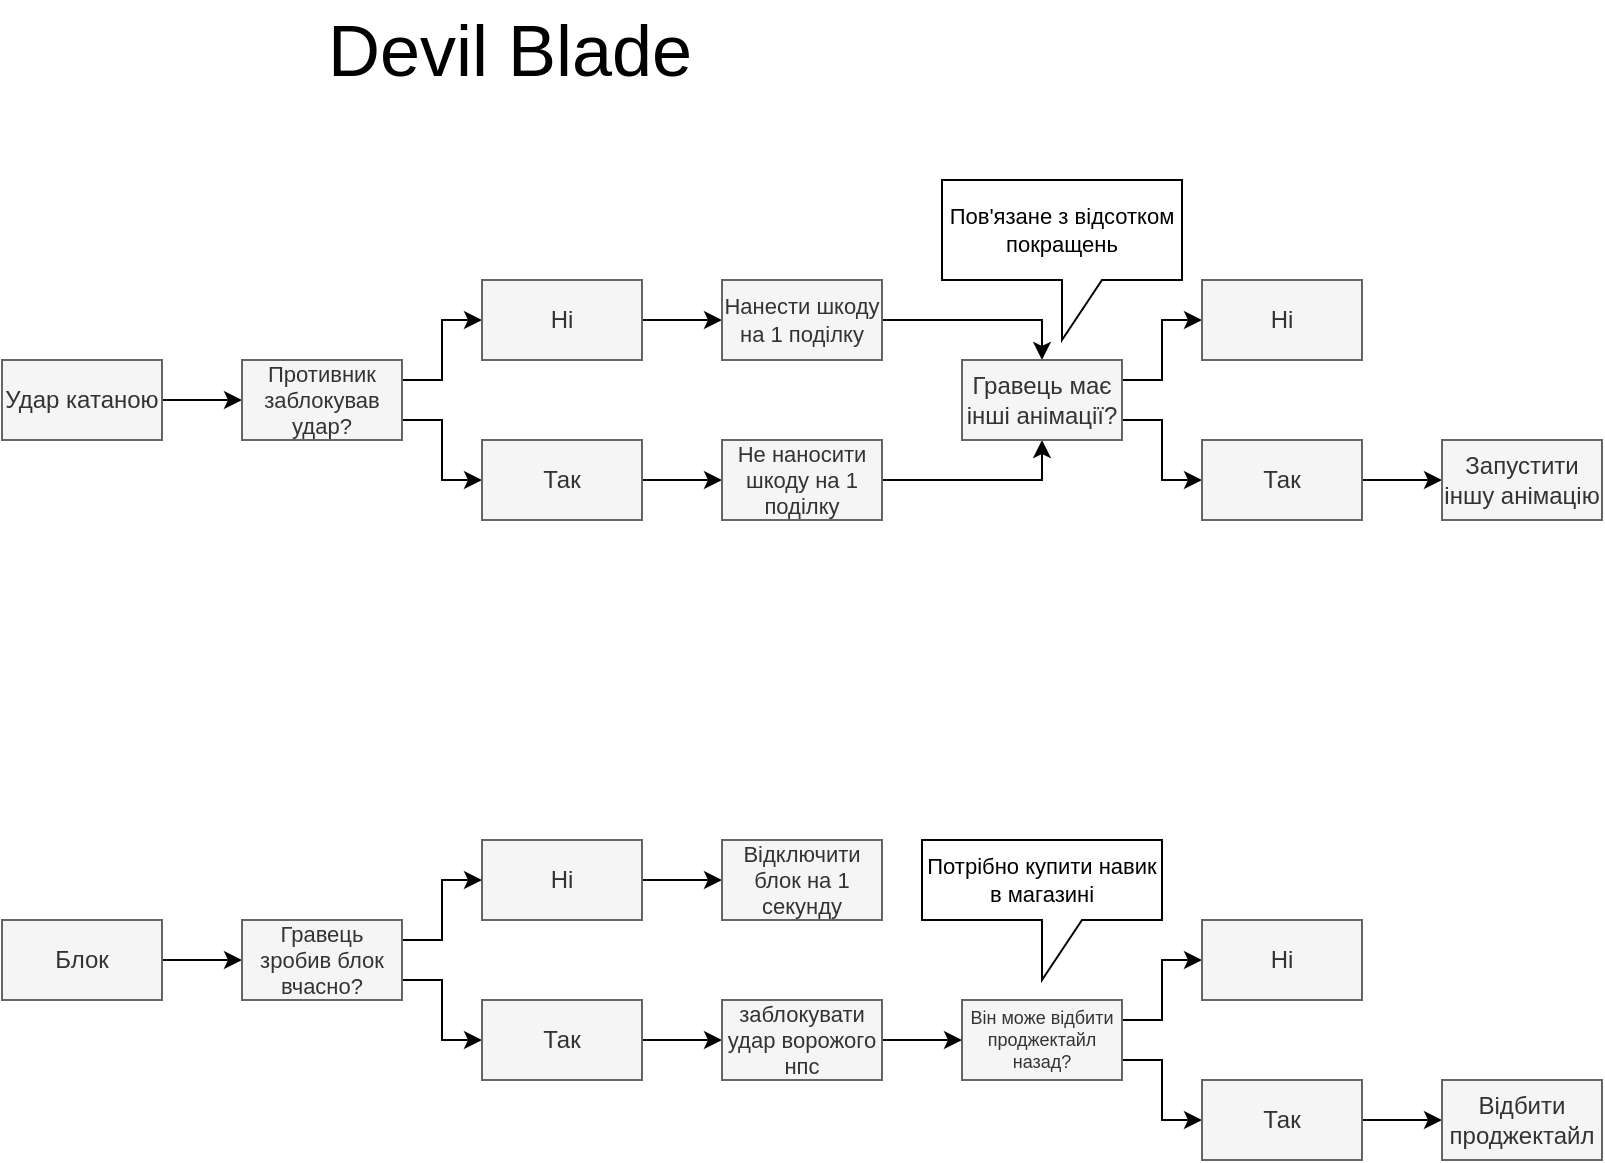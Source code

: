 <mxfile version="20.5.3" type="github">
  <diagram id="Gw7SjPRHPI560Tm9hMZg" name="Сторінка-1">
    <mxGraphModel dx="1422" dy="804" grid="1" gridSize="10" guides="1" tooltips="1" connect="1" arrows="1" fold="1" page="1" pageScale="1" pageWidth="1654" pageHeight="2336" math="0" shadow="0">
      <root>
        <mxCell id="0" />
        <mxCell id="1" parent="0" />
        <mxCell id="OfBTPzujXy_Dv2JITzyA-4" value="Devil Blade" style="text;html=1;align=center;verticalAlign=middle;whiteSpace=wrap;rounded=0;fontFamily=Helvetica;fontSize=36;" parent="1" vertex="1">
          <mxGeometry x="317" y="20" width="194" height="50" as="geometry" />
        </mxCell>
        <mxCell id="m0AJIgBf-lL1eL2nw93D-6" style="edgeStyle=orthogonalEdgeStyle;rounded=0;orthogonalLoop=1;jettySize=auto;html=1;exitX=1;exitY=0.5;exitDx=0;exitDy=0;" parent="1" source="m0AJIgBf-lL1eL2nw93D-4" target="m0AJIgBf-lL1eL2nw93D-5" edge="1">
          <mxGeometry relative="1" as="geometry" />
        </mxCell>
        <mxCell id="m0AJIgBf-lL1eL2nw93D-4" value="Удар катаною" style="text;html=1;strokeColor=#666666;fillColor=#f5f5f5;align=center;verticalAlign=middle;whiteSpace=wrap;rounded=0;fontColor=#333333;" parent="1" vertex="1">
          <mxGeometry x="160" y="200" width="80" height="40" as="geometry" />
        </mxCell>
        <mxCell id="m0AJIgBf-lL1eL2nw93D-8" style="edgeStyle=orthogonalEdgeStyle;rounded=0;orthogonalLoop=1;jettySize=auto;html=1;exitX=1;exitY=0.25;exitDx=0;exitDy=0;" parent="1" source="m0AJIgBf-lL1eL2nw93D-5" target="m0AJIgBf-lL1eL2nw93D-7" edge="1">
          <mxGeometry relative="1" as="geometry" />
        </mxCell>
        <mxCell id="m0AJIgBf-lL1eL2nw93D-10" style="edgeStyle=orthogonalEdgeStyle;rounded=0;orthogonalLoop=1;jettySize=auto;html=1;exitX=1;exitY=0.75;exitDx=0;exitDy=0;" parent="1" source="m0AJIgBf-lL1eL2nw93D-5" target="m0AJIgBf-lL1eL2nw93D-9" edge="1">
          <mxGeometry relative="1" as="geometry" />
        </mxCell>
        <mxCell id="m0AJIgBf-lL1eL2nw93D-5" value="Противник заблокував удар?" style="text;html=1;strokeColor=#666666;fillColor=#f5f5f5;align=center;verticalAlign=middle;whiteSpace=wrap;rounded=0;fontColor=#333333;fontSize=11;" parent="1" vertex="1">
          <mxGeometry x="280" y="200" width="80" height="40" as="geometry" />
        </mxCell>
        <mxCell id="m0AJIgBf-lL1eL2nw93D-12" style="edgeStyle=orthogonalEdgeStyle;rounded=0;orthogonalLoop=1;jettySize=auto;html=1;exitX=1;exitY=0.5;exitDx=0;exitDy=0;" parent="1" source="m0AJIgBf-lL1eL2nw93D-7" target="m0AJIgBf-lL1eL2nw93D-11" edge="1">
          <mxGeometry relative="1" as="geometry" />
        </mxCell>
        <mxCell id="m0AJIgBf-lL1eL2nw93D-7" value="Ні" style="text;html=1;strokeColor=#666666;fillColor=#f5f5f5;align=center;verticalAlign=middle;whiteSpace=wrap;rounded=0;fontColor=#333333;" parent="1" vertex="1">
          <mxGeometry x="400" y="160" width="80" height="40" as="geometry" />
        </mxCell>
        <mxCell id="m0AJIgBf-lL1eL2nw93D-14" style="edgeStyle=orthogonalEdgeStyle;rounded=0;orthogonalLoop=1;jettySize=auto;html=1;exitX=1;exitY=0.5;exitDx=0;exitDy=0;" parent="1" source="m0AJIgBf-lL1eL2nw93D-9" target="m0AJIgBf-lL1eL2nw93D-13" edge="1">
          <mxGeometry relative="1" as="geometry" />
        </mxCell>
        <mxCell id="m0AJIgBf-lL1eL2nw93D-9" value="Так" style="text;html=1;strokeColor=#666666;fillColor=#f5f5f5;align=center;verticalAlign=middle;whiteSpace=wrap;rounded=0;fontColor=#333333;" parent="1" vertex="1">
          <mxGeometry x="400" y="240" width="80" height="40" as="geometry" />
        </mxCell>
        <mxCell id="m0AJIgBf-lL1eL2nw93D-16" style="edgeStyle=orthogonalEdgeStyle;rounded=0;orthogonalLoop=1;jettySize=auto;html=1;exitX=1;exitY=0.5;exitDx=0;exitDy=0;" parent="1" source="m0AJIgBf-lL1eL2nw93D-11" target="m0AJIgBf-lL1eL2nw93D-15" edge="1">
          <mxGeometry relative="1" as="geometry">
            <Array as="points">
              <mxPoint x="680" y="180" />
            </Array>
          </mxGeometry>
        </mxCell>
        <mxCell id="m0AJIgBf-lL1eL2nw93D-11" value="Нанести шкоду на 1 поділку" style="text;html=1;strokeColor=#666666;fillColor=#f5f5f5;align=center;verticalAlign=middle;whiteSpace=wrap;rounded=0;fontColor=#333333;fontSize=11;" parent="1" vertex="1">
          <mxGeometry x="520" y="160" width="80" height="40" as="geometry" />
        </mxCell>
        <mxCell id="m0AJIgBf-lL1eL2nw93D-17" style="edgeStyle=orthogonalEdgeStyle;rounded=0;orthogonalLoop=1;jettySize=auto;html=1;exitX=1;exitY=0.5;exitDx=0;exitDy=0;entryX=0.5;entryY=1;entryDx=0;entryDy=0;" parent="1" source="m0AJIgBf-lL1eL2nw93D-13" target="m0AJIgBf-lL1eL2nw93D-15" edge="1">
          <mxGeometry relative="1" as="geometry" />
        </mxCell>
        <mxCell id="m0AJIgBf-lL1eL2nw93D-13" value="Не наносити шкоду на 1 поділку" style="text;html=1;strokeColor=#666666;fillColor=#f5f5f5;align=center;verticalAlign=middle;whiteSpace=wrap;rounded=0;fontColor=#333333;fontSize=11;" parent="1" vertex="1">
          <mxGeometry x="520" y="240" width="80" height="40" as="geometry" />
        </mxCell>
        <mxCell id="m0AJIgBf-lL1eL2nw93D-19" style="edgeStyle=orthogonalEdgeStyle;rounded=0;orthogonalLoop=1;jettySize=auto;html=1;exitX=1;exitY=0.25;exitDx=0;exitDy=0;" parent="1" source="m0AJIgBf-lL1eL2nw93D-15" target="m0AJIgBf-lL1eL2nw93D-18" edge="1">
          <mxGeometry relative="1" as="geometry" />
        </mxCell>
        <mxCell id="m0AJIgBf-lL1eL2nw93D-21" style="edgeStyle=orthogonalEdgeStyle;rounded=0;orthogonalLoop=1;jettySize=auto;html=1;exitX=1;exitY=0.75;exitDx=0;exitDy=0;" parent="1" source="m0AJIgBf-lL1eL2nw93D-15" target="m0AJIgBf-lL1eL2nw93D-20" edge="1">
          <mxGeometry relative="1" as="geometry" />
        </mxCell>
        <mxCell id="m0AJIgBf-lL1eL2nw93D-15" value="Гравець має інші анімації?" style="text;html=1;strokeColor=#666666;fillColor=#f5f5f5;align=center;verticalAlign=middle;whiteSpace=wrap;rounded=0;fontColor=#333333;" parent="1" vertex="1">
          <mxGeometry x="640" y="200" width="80" height="40" as="geometry" />
        </mxCell>
        <mxCell id="m0AJIgBf-lL1eL2nw93D-24" style="edgeStyle=orthogonalEdgeStyle;rounded=0;orthogonalLoop=1;jettySize=auto;html=1;exitX=1;exitY=0.5;exitDx=0;exitDy=0;" parent="1" source="m0AJIgBf-lL1eL2nw93D-20" target="m0AJIgBf-lL1eL2nw93D-23" edge="1">
          <mxGeometry relative="1" as="geometry" />
        </mxCell>
        <mxCell id="m0AJIgBf-lL1eL2nw93D-20" value="Так" style="text;html=1;strokeColor=#666666;fillColor=#f5f5f5;align=center;verticalAlign=middle;whiteSpace=wrap;rounded=0;fontColor=#333333;" parent="1" vertex="1">
          <mxGeometry x="760" y="240" width="80" height="40" as="geometry" />
        </mxCell>
        <mxCell id="m0AJIgBf-lL1eL2nw93D-23" value="Запустити іншу анімацію" style="text;html=1;strokeColor=#666666;fillColor=#f5f5f5;align=center;verticalAlign=middle;whiteSpace=wrap;rounded=0;fontColor=#333333;" parent="1" vertex="1">
          <mxGeometry x="880" y="240" width="80" height="40" as="geometry" />
        </mxCell>
        <mxCell id="qJtpwFS_eKcF3Zx06Uy4-3" style="edgeStyle=orthogonalEdgeStyle;rounded=0;orthogonalLoop=1;jettySize=auto;html=1;" parent="1" source="qJtpwFS_eKcF3Zx06Uy4-1" target="qJtpwFS_eKcF3Zx06Uy4-2" edge="1">
          <mxGeometry relative="1" as="geometry" />
        </mxCell>
        <mxCell id="qJtpwFS_eKcF3Zx06Uy4-1" value="Блок" style="text;html=1;strokeColor=#666666;fillColor=#f5f5f5;align=center;verticalAlign=middle;whiteSpace=wrap;rounded=0;fontColor=#333333;" parent="1" vertex="1">
          <mxGeometry x="160" y="480" width="80" height="40" as="geometry" />
        </mxCell>
        <mxCell id="94Y7UobvSizzjwyPuMWK-2" style="edgeStyle=orthogonalEdgeStyle;rounded=0;orthogonalLoop=1;jettySize=auto;html=1;exitX=1;exitY=0.5;exitDx=0;exitDy=0;" edge="1" parent="1" source="qJtpwFS_eKcF3Zx06Uy4-4" target="94Y7UobvSizzjwyPuMWK-1">
          <mxGeometry relative="1" as="geometry" />
        </mxCell>
        <mxCell id="qJtpwFS_eKcF3Zx06Uy4-4" value="Ні" style="text;html=1;strokeColor=#666666;fillColor=#f5f5f5;align=center;verticalAlign=middle;whiteSpace=wrap;rounded=0;fontColor=#333333;" parent="1" vertex="1">
          <mxGeometry x="400" y="440" width="80" height="40" as="geometry" />
        </mxCell>
        <mxCell id="m0AJIgBf-lL1eL2nw93D-27" style="edgeStyle=orthogonalEdgeStyle;rounded=0;orthogonalLoop=1;jettySize=auto;html=1;exitX=1;exitY=0.25;exitDx=0;exitDy=0;entryX=0;entryY=0.5;entryDx=0;entryDy=0;" parent="1" source="qJtpwFS_eKcF3Zx06Uy4-2" target="qJtpwFS_eKcF3Zx06Uy4-4" edge="1">
          <mxGeometry relative="1" as="geometry" />
        </mxCell>
        <mxCell id="m0AJIgBf-lL1eL2nw93D-31" style="edgeStyle=orthogonalEdgeStyle;rounded=0;orthogonalLoop=1;jettySize=auto;html=1;exitX=1;exitY=0.75;exitDx=0;exitDy=0;entryX=0;entryY=0.5;entryDx=0;entryDy=0;" parent="1" source="qJtpwFS_eKcF3Zx06Uy4-2" target="qJtpwFS_eKcF3Zx06Uy4-8" edge="1">
          <mxGeometry relative="1" as="geometry" />
        </mxCell>
        <mxCell id="qJtpwFS_eKcF3Zx06Uy4-2" value="Гравець зробив блок вчасно? " style="text;html=1;strokeColor=#666666;fillColor=#f5f5f5;align=center;verticalAlign=middle;whiteSpace=wrap;rounded=0;fontColor=#333333;movable=1;resizable=1;rotatable=1;deletable=1;editable=1;connectable=1;fontSize=11;" parent="1" vertex="1">
          <mxGeometry x="280" y="480" width="80" height="40" as="geometry" />
        </mxCell>
        <mxCell id="94Y7UobvSizzjwyPuMWK-17" style="edgeStyle=orthogonalEdgeStyle;rounded=0;orthogonalLoop=1;jettySize=auto;html=1;exitX=1;exitY=0.5;exitDx=0;exitDy=0;entryX=0;entryY=0.5;entryDx=0;entryDy=0;fontSize=11;" edge="1" parent="1" source="qJtpwFS_eKcF3Zx06Uy4-8" target="94Y7UobvSizzjwyPuMWK-9">
          <mxGeometry relative="1" as="geometry" />
        </mxCell>
        <mxCell id="qJtpwFS_eKcF3Zx06Uy4-8" value="Так" style="text;html=1;strokeColor=#666666;fillColor=#f5f5f5;align=center;verticalAlign=middle;whiteSpace=wrap;rounded=0;fontColor=#333333;" parent="1" vertex="1">
          <mxGeometry x="400" y="520" width="80" height="40" as="geometry" />
        </mxCell>
        <mxCell id="m0AJIgBf-lL1eL2nw93D-18" value="Ні" style="text;html=1;strokeColor=#666666;fillColor=#f5f5f5;align=center;verticalAlign=middle;whiteSpace=wrap;rounded=0;fontColor=#333333;" parent="1" vertex="1">
          <mxGeometry x="760" y="160" width="80" height="40" as="geometry" />
        </mxCell>
        <mxCell id="94Y7UobvSizzjwyPuMWK-1" value="Відключити блок на 1 секунду" style="text;html=1;strokeColor=#666666;fillColor=#f5f5f5;align=center;verticalAlign=middle;whiteSpace=wrap;rounded=0;fontColor=#333333;fontSize=11;" vertex="1" parent="1">
          <mxGeometry x="520" y="440" width="80" height="40" as="geometry" />
        </mxCell>
        <mxCell id="94Y7UobvSizzjwyPuMWK-6" style="edgeStyle=orthogonalEdgeStyle;rounded=0;orthogonalLoop=1;jettySize=auto;html=1;exitX=1;exitY=0.25;exitDx=0;exitDy=0;fontSize=9;" edge="1" parent="1" source="94Y7UobvSizzjwyPuMWK-3" target="94Y7UobvSizzjwyPuMWK-5">
          <mxGeometry relative="1" as="geometry" />
        </mxCell>
        <mxCell id="94Y7UobvSizzjwyPuMWK-8" style="edgeStyle=orthogonalEdgeStyle;rounded=0;orthogonalLoop=1;jettySize=auto;html=1;exitX=1;exitY=0.75;exitDx=0;exitDy=0;fontSize=12;" edge="1" parent="1" source="94Y7UobvSizzjwyPuMWK-3" target="94Y7UobvSizzjwyPuMWK-7">
          <mxGeometry relative="1" as="geometry" />
        </mxCell>
        <mxCell id="94Y7UobvSizzjwyPuMWK-3" value="Він може відбити проджектайл назад?" style="text;html=1;strokeColor=#666666;fillColor=#f5f5f5;align=center;verticalAlign=middle;whiteSpace=wrap;rounded=0;fontColor=#333333;fontSize=9;" vertex="1" parent="1">
          <mxGeometry x="640" y="520" width="80" height="40" as="geometry" />
        </mxCell>
        <mxCell id="94Y7UobvSizzjwyPuMWK-5" value="Ні" style="text;html=1;strokeColor=#666666;fillColor=#f5f5f5;align=center;verticalAlign=middle;whiteSpace=wrap;rounded=0;fontColor=#333333;fontSize=12;" vertex="1" parent="1">
          <mxGeometry x="760" y="480" width="80" height="40" as="geometry" />
        </mxCell>
        <mxCell id="94Y7UobvSizzjwyPuMWK-12" style="edgeStyle=orthogonalEdgeStyle;rounded=0;orthogonalLoop=1;jettySize=auto;html=1;exitX=1;exitY=0.5;exitDx=0;exitDy=0;fontSize=11;" edge="1" parent="1" source="94Y7UobvSizzjwyPuMWK-7" target="94Y7UobvSizzjwyPuMWK-11">
          <mxGeometry relative="1" as="geometry" />
        </mxCell>
        <mxCell id="94Y7UobvSizzjwyPuMWK-7" value="Так" style="text;html=1;strokeColor=#666666;fillColor=#f5f5f5;align=center;verticalAlign=middle;whiteSpace=wrap;rounded=0;fontColor=#333333;fontSize=12;" vertex="1" parent="1">
          <mxGeometry x="760" y="560" width="80" height="40" as="geometry" />
        </mxCell>
        <mxCell id="94Y7UobvSizzjwyPuMWK-18" style="edgeStyle=orthogonalEdgeStyle;rounded=0;orthogonalLoop=1;jettySize=auto;html=1;exitX=1;exitY=0.5;exitDx=0;exitDy=0;entryX=0;entryY=0.5;entryDx=0;entryDy=0;fontSize=11;" edge="1" parent="1" source="94Y7UobvSizzjwyPuMWK-9" target="94Y7UobvSizzjwyPuMWK-3">
          <mxGeometry relative="1" as="geometry" />
        </mxCell>
        <mxCell id="94Y7UobvSizzjwyPuMWK-9" value="заблокувати удар ворожого нпс" style="text;html=1;strokeColor=#666666;fillColor=#f5f5f5;align=center;verticalAlign=middle;whiteSpace=wrap;rounded=0;fontColor=#333333;fontSize=11;" vertex="1" parent="1">
          <mxGeometry x="520" y="520" width="80" height="40" as="geometry" />
        </mxCell>
        <mxCell id="94Y7UobvSizzjwyPuMWK-11" value="Відбити проджектайл" style="text;html=1;strokeColor=#666666;fillColor=#f5f5f5;align=center;verticalAlign=middle;whiteSpace=wrap;rounded=0;fontColor=#333333;fontSize=12;" vertex="1" parent="1">
          <mxGeometry x="880" y="560" width="80" height="40" as="geometry" />
        </mxCell>
        <mxCell id="94Y7UobvSizzjwyPuMWK-14" value="Потрібно купити навик в магазині" style="shape=callout;whiteSpace=wrap;html=1;perimeter=calloutPerimeter;fontSize=11;rotation=0;position2=0.5;" vertex="1" parent="1">
          <mxGeometry x="620" y="440" width="120" height="70" as="geometry" />
        </mxCell>
        <mxCell id="94Y7UobvSizzjwyPuMWK-15" value="Пов&#39;язане з відсотком покращень" style="shape=callout;whiteSpace=wrap;html=1;perimeter=calloutPerimeter;fontSize=11;position2=0.5;" vertex="1" parent="1">
          <mxGeometry x="630" y="110" width="120" height="80" as="geometry" />
        </mxCell>
      </root>
    </mxGraphModel>
  </diagram>
</mxfile>
